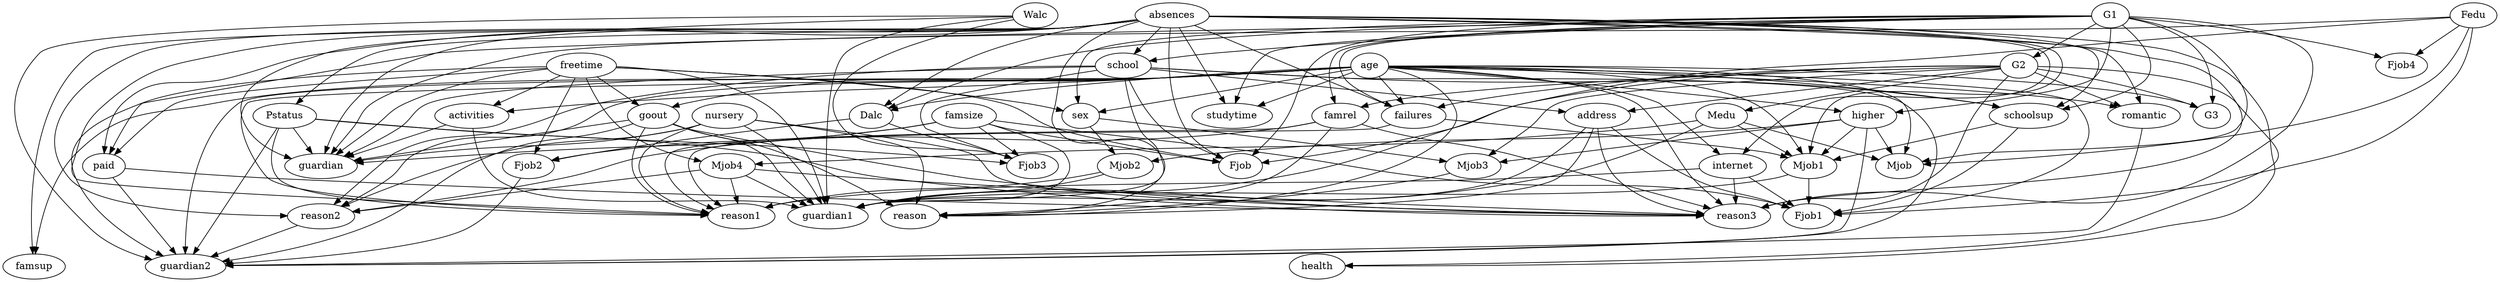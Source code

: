 strict digraph  {
famrel [bias="-1.5956992", dist_type=<causalnex.structure.pytorch.dist_type.ordinal.DistTypeOrdinal object at 0x7ff9a897a4d0>];
freetime [bias="-2.0457618", dist_type=<causalnex.structure.pytorch.dist_type.continuous.DistTypeContinuous object at 0x7ff9a897a7a0>];
goout [bias="-0.03914416", dist_type=<causalnex.structure.pytorch.dist_type.ordinal.DistTypeOrdinal object at 0x7ff9a897bdc0>];
Dalc [bias="0.039227102", dist_type=<causalnex.structure.pytorch.dist_type.ordinal.DistTypeOrdinal object at 0x7ff9a897bdf0>];
Walc [bias="-2.226402", dist_type=<causalnex.structure.pytorch.dist_type.ordinal.DistTypeOrdinal object at 0x7ff9a897a350>];
health [bias="-0.9251765", dist_type=<causalnex.structure.pytorch.dist_type.ordinal.DistTypeOrdinal object at 0x7ff9a897ac50>];
absences [bias="-0.50330824", dist_type=<causal_canvas.custom_distributions.tweedie.DistTypeTweedie object at 0x7ff9a8978c40>];
age [bias="-0.4657775", dist_type=<causal_canvas.custom_distributions.non_negative_bimodal.DistTypeNonNegBimodal object at 0x7ff9a8979e10>];
Medu [bias="-0.5817161", dist_type=<causalnex.structure.pytorch.dist_type.ordinal.DistTypeOrdinal object at 0x7ff9a8979ea0>];
Fedu [bias="-0.43287575", dist_type=<causalnex.structure.pytorch.dist_type.ordinal.DistTypeOrdinal object at 0x7ff9a89790c0>];
studytime [bias="0.060766533", dist_type=<causalnex.structure.pytorch.dist_type.ordinal.DistTypeOrdinal object at 0x7ff9a89786d0>];
failures [bias="0.0", dist_type=<causalnex.structure.pytorch.dist_type.ordinal.DistTypeOrdinal object at 0x7ff9a8979a50>];
sex [bias="0.0", dist_type=<causalnex.structure.pytorch.dist_type.binary.DistTypeBinary object at 0x7ff9a897bfa0>];
school [bias="0.1041656", dist_type=<causalnex.structure.pytorch.dist_type.binary.DistTypeBinary object at 0x7ff9a897be20>];
address [bias="-0.24671714", dist_type=<causalnex.structure.pytorch.dist_type.binary.DistTypeBinary object at 0x7ff9a8f23070>];
famsize [bias="1.5795132", dist_type=<causalnex.structure.pytorch.dist_type.binary.DistTypeBinary object at 0x7ff9aa20cd60>];
Pstatus [bias="2.1731572", dist_type=<causalnex.structure.pytorch.dist_type.binary.DistTypeBinary object at 0x7ff9aa20c6a0>];
schoolsup [bias="-0.11515046", dist_type=<causalnex.structure.pytorch.dist_type.binary.DistTypeBinary object at 0x7ff9aa20cb50>];
famsup [bias="0.057336967", dist_type=<causalnex.structure.pytorch.dist_type.binary.DistTypeBinary object at 0x7ff9aa20c1c0>];
paid [bias="-0.0028765888", dist_type=<causalnex.structure.pytorch.dist_type.binary.DistTypeBinary object at 0x7ff9aa20cdc0>];
activities [bias="-0.44708046", dist_type=<causalnex.structure.pytorch.dist_type.binary.DistTypeBinary object at 0x7ff9aa20c430>];
nursery [bias="2.2296278", dist_type=<causalnex.structure.pytorch.dist_type.binary.DistTypeBinary object at 0x7ff9aa20c340>];
higher [bias="2.0577197", dist_type=<causalnex.structure.pytorch.dist_type.binary.DistTypeBinary object at 0x7ff9aa20c3d0>];
internet [bias="-0.2662773", dist_type=<causalnex.structure.pytorch.dist_type.binary.DistTypeBinary object at 0x7ff9aa20e080>];
romantic [bias="0.6436663", dist_type=<causalnex.structure.pytorch.dist_type.binary.DistTypeBinary object at 0x7ff9aa20dd50>];
G1 [bias="0.5535551", dist_type=<causalnex.structure.pytorch.dist_type.continuous.DistTypeContinuous object at 0x7ff9aa20e290>];
G2 [bias="1.1208361", dist_type=<causalnex.structure.pytorch.dist_type.continuous.DistTypeContinuous object at 0x7ff9aa20dfc0>];
G3 [bias="-1.3137788", dist_type=<causalnex.structure.pytorch.dist_type.continuous.DistTypeContinuous object at 0x7ff9aa20ded0>];
Mjob [bias="0.2653842", dist_type=<causal_canvas.custom_distributions.categorical.DistTypeCategorical object at 0x7ff9a8979810>];
Mjob1 [bias="-0.80060446", dist_type=<causal_canvas.custom_distributions.categorical.DistTypeCategorical object at 0x7ff9a8979810>];
Mjob2 [bias="-0.581217", dist_type=<causal_canvas.custom_distributions.categorical.DistTypeCategorical object at 0x7ff9a8979810>];
Mjob3 [bias="-0.40608865", dist_type=<causal_canvas.custom_distributions.categorical.DistTypeCategorical object at 0x7ff9a8979810>];
Mjob4 [bias="0.035104666", dist_type=<causal_canvas.custom_distributions.categorical.DistTypeCategorical object at 0x7ff9a8979810>];
guardian [bias="0.021789609", dist_type=<causal_canvas.custom_distributions.categorical.DistTypeCategorical object at 0x7ff9aa20c280>];
guardian1 [bias="-0.31905192", dist_type=<causal_canvas.custom_distributions.categorical.DistTypeCategorical object at 0x7ff9aa20c280>];
guardian2 [bias="0.2715732", dist_type=<causal_canvas.custom_distributions.categorical.DistTypeCategorical object at 0x7ff9aa20c280>];
reason [bias="-0.28018752", dist_type=<causal_canvas.custom_distributions.categorical.DistTypeCategorical object at 0x7ff9aa20d6c0>];
reason1 [bias="-1.0477792", dist_type=<causal_canvas.custom_distributions.categorical.DistTypeCategorical object at 0x7ff9aa20d6c0>];
reason2 [bias="0.74244547", dist_type=<causal_canvas.custom_distributions.categorical.DistTypeCategorical object at 0x7ff9aa20d6c0>];
reason3 [bias="-0.86979026", dist_type=<causal_canvas.custom_distributions.categorical.DistTypeCategorical object at 0x7ff9aa20d6c0>];
Fjob [bias="0.24954504", dist_type=<causal_canvas.custom_distributions.categorical.DistTypeCategorical object at 0x7ff9a897bf40>];
Fjob1 [bias="-0.09084373", dist_type=<causal_canvas.custom_distributions.categorical.DistTypeCategorical object at 0x7ff9a897bf40>];
Fjob2 [bias="0.100225456", dist_type=<causal_canvas.custom_distributions.categorical.DistTypeCategorical object at 0x7ff9a897bf40>];
Fjob3 [bias="-0.16363493", dist_type=<causal_canvas.custom_distributions.categorical.DistTypeCategorical object at 0x7ff9a897bf40>];
Fjob4 [bias="-1.1098", dist_type=<causal_canvas.custom_distributions.categorical.DistTypeCategorical object at 0x7ff9a897bf40>];
famrel -> reason  [mean_effect="1.4018897", origin=learned, weight="-1.401889681816101"];
famrel -> reason1  [mean_effect="1.3708215", origin=learned, weight="-1.370821475982666"];
famrel -> reason2  [mean_effect="1.2626859", origin=learned, weight="-1.2626858949661255"];
famrel -> reason3  [mean_effect="1.2520638", origin=learned, weight="-1.23820960521698"];
freetime -> goout  [mean_effect="2.1844013", origin=learned, weight="2.184401273727417"];
freetime -> Fjob  [mean_effect="1.339913", origin=learned, weight="1.339913010597229"];
freetime -> sex  [mean_effect="1.0504907", origin=learned, weight="1.0504907369613647"];
freetime -> guardian  [mean_effect="2.9634373", origin=learned, weight="2.96343731880188"];
freetime -> paid  [mean_effect="1.1148542", origin=learned, weight="-1.1148542165756226"];
freetime -> activities  [mean_effect="1.0198598", origin=learned, weight="1.019859790802002"];
freetime -> Mjob4  [mean_effect="1.4676706", origin=learned, weight="1.4676705598831177"];
freetime -> Fjob2  [mean_effect="1.0302255", origin=learned, weight="1.0302255153656006"];
freetime -> guardian1  [mean_effect="2.8632233", origin=learned, weight="2.8632233142852783"];
freetime -> guardian2  [mean_effect="2.753111", origin=learned, weight="2.753110885620117"];
goout -> reason  [mean_effect="1.0077146", origin=learned, weight="1.0032007694244385"];
goout -> guardian  [mean_effect="1.5987412", origin=learned, weight="1.5987411737442017"];
goout -> reason1  [mean_effect="0.88839585", origin=learned, weight="0.8883958458900452"];
goout -> reason3  [mean_effect="0.94076097", origin=learned, weight="0.9127320647239685"];
goout -> guardian1  [mean_effect="1.6239134", origin=learned, weight="1.6239134073257446"];
goout -> guardian2  [mean_effect="1.29455", origin=learned, weight="1.2945499420166016"];
Dalc -> Fjob2  [mean_effect="0.8985838", origin=learned, weight="-0.8985838294029236"];
Dalc -> Fjob3  [mean_effect="1.1381364", origin=learned, weight="-1.1380807161331177"];
Walc -> guardian  [mean_effect="2.020782", origin=learned, weight="-2.020781993865967"];
Walc -> Fjob3  [mean_effect="0.8477819", origin=learned, weight="0.8395851850509644"];
Walc -> guardian1  [mean_effect="1.6891763", origin=learned, weight="-1.689176321029663"];
Walc -> guardian2  [mean_effect="1.5545752", origin=learned, weight="-1.5545752048492432"];
absences -> Dalc  [mean_effect="1.3377347", origin=learned, weight="1.3377346992492676"];
absences -> health  [mean_effect="0.8598408", origin=learned, weight="-0.8598408102989197"];
absences -> Fjob  [mean_effect="1.187265", origin=learned, weight="1.1872650384902954"];
absences -> studytime  [mean_effect="1.4636497", origin=learned, weight="-1.4636497497558594"];
absences -> failures  [mean_effect="1.8805176", origin=learned, weight="1.880517601966858"];
absences -> school  [mean_effect="4.0696387", origin=learned, weight="-4.069638729095459"];
absences -> Pstatus  [mean_effect="2.023869", origin=learned, weight="-2.023869037628174"];
absences -> reason  [mean_effect="2.5777333", origin=learned, weight="-2.577733278274536"];
absences -> guardian  [mean_effect="0.94570184", origin=learned, weight="-0.9457018375396729"];
absences -> schoolsup  [mean_effect="2.005309", origin=learned, weight="-2.0053091049194336"];
absences -> famsup  [mean_effect="0.93731755", origin=learned, weight="0.9373175501823425"];
absences -> paid  [mean_effect="1.2844294", origin=learned, weight="-1.2844294309616089"];
absences -> internet  [mean_effect="0.97729295", origin=learned, weight="0.9772929549217224"];
absences -> romantic  [mean_effect="0.9334718", origin=learned, weight="0.9334717988967896"];
absences -> Mjob1  [mean_effect="2.992636", origin=learned, weight="-2.99263596534729"];
absences -> reason1  [mean_effect="1.2497969", origin=learned, weight="-1.2497968673706055"];
absences -> reason2  [mean_effect="3.356454", origin=learned, weight="-3.3564538955688477"];
absences -> reason3  [mean_effect="1.2631851", origin=learned, weight="-1.2631851434707642"];
age -> goout  [mean_effect="0.9260651", origin=learned, weight="0.9260650873184204"];
age -> Dalc  [mean_effect="1.0304956", origin=learned, weight="1.0304956436157227"];
age -> Mjob  [mean_effect="1.3288897", origin=learned, weight="1.3288897275924683"];
age -> studytime  [mean_effect="0.9976382", origin=learned, weight="0.9976382255554199"];
age -> failures  [mean_effect="3.9489768", origin=learned, weight="3.948976755142212"];
age -> sex  [mean_effect="1.2997736", origin=learned, weight="-1.2997735738754272"];
age -> reason  [mean_effect="2.37163", origin=learned, weight="-2.3716299533843994"];
age -> schoolsup  [mean_effect="3.3988352", origin=learned, weight="-3.3988351821899414"];
age -> famsup  [mean_effect="0.89644456", origin=learned, weight="-0.89644455909729"];
age -> activities  [mean_effect="0.96704406", origin=learned, weight="-0.9670440554618835"];
age -> higher  [mean_effect="3.7368658", origin=learned, weight="-3.736865758895874"];
age -> internet  [mean_effect="1.1386095", origin=learned, weight="1.138609528541565"];
age -> romantic  [mean_effect="1.305311", origin=learned, weight="1.3053109645843506"];
age -> G3  [mean_effect="1.4331472", origin=learned, weight="0.9048916697502136"];
age -> Mjob1  [mean_effect="2.0722318", origin=learned, weight="-2.0722317695617676"];
age -> Fjob1  [mean_effect="2.891438", origin=learned, weight="-2.8914380073547363"];
age -> reason1  [mean_effect="1.2645066", origin=learned, weight="-1.2645065784454346"];
age -> reason2  [mean_effect="2.314455", origin=learned, weight="-2.314455032348633"];
age -> reason3  [mean_effect="1.2451552", origin=learned, weight="-1.2451552152633667"];
age -> guardian2  [mean_effect="9.004442", origin=learned, weight="9.00444221496582"];
Medu -> Mjob  [mean_effect="1.391506", origin=learned, weight="-1.3915059566497803"];
Medu -> Mjob1  [mean_effect="0.83521795", origin=learned, weight="0.8352179527282715"];
Medu -> Mjob4  [mean_effect="1.5430845", origin=learned, weight="1.5430845022201538"];
Medu -> guardian1  [mean_effect="0.82304394", origin=learned, weight="0.823043942451477"];
Fedu -> Mjob  [mean_effect="0.91069126", origin=learned, weight="0.9106912612915039"];
Fedu -> guardian  [mean_effect="1.1804206", origin=learned, weight="-1.1804206371307373"];
Fedu -> Fjob1  [mean_effect="1.1600577", origin=learned, weight="1.1600576639175415"];
Fedu -> Fjob4  [mean_effect="0.8239022", origin=learned, weight="0.8239021897315979"];
Fedu -> guardian1  [mean_effect="1.7905934", origin=learned, weight="-1.7905933856964111"];
failures -> Mjob1  [mean_effect="0.81443554", origin=learned, weight="0.8144355416297913"];
failures -> reason1  [mean_effect="0.868735", origin=learned, weight="-0.8687350153923035"];
sex -> Mjob2  [mean_effect="0.97897923", origin=learned, weight="0.978979229927063"];
sex -> Mjob3  [mean_effect="0.88667756", origin=learned, weight="0.8866775631904602"];
school -> Fjob  [mean_effect="1.6211687", origin=learned, weight="1.6211687326431274"];
school -> address  [mean_effect="0.960051", origin=learned, weight="-0.9600510001182556"];
school -> guardian  [mean_effect="1.9991683", origin=learned, weight="-1.9991682767868042"];
school -> schoolsup  [mean_effect="0.97893554", origin=learned, weight="-0.9789355397224426"];
school -> Fjob3  [mean_effect="1.3107874", origin=learned, weight="1.3107874393463135"];
school -> reason2  [mean_effect="0.831485", origin=learned, weight="0.8314849734306335"];
school -> guardian1  [mean_effect="2.44315", origin=learned, weight="-2.4406843185424805"];
school -> guardian2  [mean_effect="1.555249", origin=learned, weight="-1.5552489757537842"];
address -> reason  [mean_effect="0.8545114", origin=learned, weight="-0.8545113801956177"];
address -> Fjob1  [mean_effect="0.8325642", origin=learned, weight="0.8325641751289368"];
address -> reason3  [mean_effect="1.571777", origin=learned, weight="-1.5717769861221313"];
address -> guardian1  [mean_effect="0.8936855", origin=learned, weight="-0.893685519695282"];
famsize -> Fjob  [mean_effect="2.4057918", origin=learned, weight="2.405791759490967"];
famsize -> guardian  [mean_effect="1.4362183", origin=learned, weight="1.43621826171875"];
famsize -> Fjob1  [mean_effect="2.791674", origin=learned, weight="2.7916738986968994"];
famsize -> Fjob2  [mean_effect="2.7017283", origin=learned, weight="2.701728343963623"];
famsize -> Fjob3  [mean_effect="2.1621153", origin=learned, weight="2.1621153354644775"];
famsize -> guardian1  [mean_effect="1.1992176", origin=learned, weight="1.1988288164138794"];
Pstatus -> guardian  [mean_effect="1.8999462", origin=learned, weight="1.8999462127685547"];
Pstatus -> Fjob3  [mean_effect="1.1204084", origin=learned, weight="1.1204084157943726"];
Pstatus -> reason1  [mean_effect="1.1374209", origin=learned, weight="-1.137420892715454"];
Pstatus -> reason3  [mean_effect="1.0917623", origin=learned, weight="-1.0917623043060303"];
Pstatus -> guardian2  [mean_effect="1.2612334", origin=learned, weight="-1.2612334489822388"];
schoolsup -> Mjob1  [mean_effect="1.2011857", origin=learned, weight="-1.201185703277588"];
schoolsup -> Fjob1  [mean_effect="0.8846104", origin=learned, weight="0.8846104145050049"];
paid -> reason3  [mean_effect="1.08088", origin=learned, weight="-1.080880045890808"];
paid -> guardian2  [mean_effect="0.84412235", origin=learned, weight="0.8441223502159119"];
activities -> guardian  [mean_effect="1.1739974", origin=learned, weight="-1.173997402191162"];
activities -> guardian1  [mean_effect="0.8925358", origin=learned, weight="-0.887384295463562"];
nursery -> reason  [mean_effect="1.1233969", origin=learned, weight="-1.123396873474121"];
nursery -> guardian  [mean_effect="1.267292", origin=learned, weight="1.2672920227050781"];
nursery -> reason1  [mean_effect="1.0258526", origin=learned, weight="-1.0258525609970093"];
nursery -> reason2  [mean_effect="1.0673252", origin=learned, weight="-1.067325234413147"];
nursery -> reason3  [mean_effect="0.86899674", origin=learned, weight="-0.8689967393875122"];
nursery -> guardian1  [mean_effect="1.2478051", origin=learned, weight="1.247805118560791"];
higher -> Mjob  [mean_effect="0.9544288", origin=learned, weight="0.9544287919998169"];
higher -> Mjob1  [mean_effect="2.3580084", origin=learned, weight="2.35800838470459"];
higher -> Mjob2  [mean_effect="1.2251601", origin=learned, weight="1.2251601219177246"];
higher -> Mjob3  [mean_effect="1.0852506", origin=learned, weight="1.0852506160736084"];
higher -> guardian2  [mean_effect="1.0589426", origin=learned, weight="-1.0589425563812256"];
internet -> Fjob1  [mean_effect="0.91636", origin=learned, weight="-0.9163600206375122"];
internet -> reason1  [mean_effect="1.0643221", origin=learned, weight="1.0643221139907837"];
internet -> reason3  [mean_effect="1.1166973", origin=learned, weight="1.1166973114013672"];
romantic -> guardian2  [mean_effect="0.8171933", origin=learned, weight="0.817193329334259"];
G1 -> famrel  [mean_effect="0.90519905", origin=learned, weight="-0.9051990509033203"];
G1 -> Dalc  [mean_effect="1.3180431", origin=learned, weight="-1.3180431127548218"];
G1 -> Mjob  [mean_effect="2.475876", origin=learned, weight="-2.4758760929107666"];
G1 -> Fjob  [mean_effect="1.1006372", origin=learned, weight="-1.1006371974945068"];
G1 -> studytime  [mean_effect="1.4700304", origin=learned, weight="1.470030426979065"];
G1 -> failures  [mean_effect="4.09953", origin=learned, weight="-4.099530220031738"];
G1 -> sex  [mean_effect="0.813656", origin=learned, weight="-0.8136559724807739"];
G1 -> school  [mean_effect="3.9010577", origin=learned, weight="-3.901057720184326"];
G1 -> schoolsup  [mean_effect="4.50291", origin=learned, weight="-4.502910137176514"];
G1 -> paid  [mean_effect="2.1576493", origin=learned, weight="-2.157649278640747"];
G1 -> higher  [mean_effect="7.84294", origin=learned, weight="7.842939853668213"];
G1 -> G2  [mean_effect="0.83210605", origin=learned, weight="0.8321060538291931"];
G1 -> G3  [mean_effect="3.151279", origin=learned, weight="3.1512789726257324"];
G1 -> Fjob4  [mean_effect="1.6431588", origin=learned, weight="1.6431587934494019"];
G1 -> reason3  [mean_effect="1.25264", origin=learned, weight="1.2526400089263916"];
G2 -> famrel  [mean_effect="1.5012907", origin=learned, weight="1.5012906789779663"];
G2 -> health  [mean_effect="1.6149875", origin=learned, weight="-1.6149874925613403"];
G2 -> Medu  [mean_effect="1.118891", origin=learned, weight="1.1188910007476807"];
G2 -> Fjob  [mean_effect="1.3357565", origin=learned, weight="1.335756540298462"];
G2 -> failures  [mean_effect="4.8629775", origin=learned, weight="-4.862977504730225"];
G2 -> address  [mean_effect="1.5631574", origin=learned, weight="1.5631574392318726"];
G2 -> romantic  [mean_effect="1.4649113", origin=learned, weight="-1.4649113416671753"];
G2 -> G3  [mean_effect="14.276971", origin=learned, weight="14.276970863342285"];
G2 -> Mjob3  [mean_effect="0.9851674", origin=learned, weight="-0.985167384147644"];
G2 -> reason3  [mean_effect="1.0490206", origin=learned, weight="1.0490206480026245"];
Mjob1 -> Fjob1  [mean_effect="1.2536498", origin=learned, weight="1.2536498308181763"];
Mjob1 -> guardian1  [mean_effect="1.0131356", origin=learned, weight="-1.013135552406311"];
Mjob2 -> reason1  [mean_effect="0.8864673", origin=learned, weight="0.8864672780036926"];
Mjob2 -> guardian1  [mean_effect="0.81748825", origin=learned, weight="-0.8174882531166077"];
Mjob3 -> reason  [mean_effect="0.8199496", origin=learned, weight="0.8199496269226074"];
Mjob4 -> reason1  [mean_effect="0.8420683", origin=learned, weight="-0.8420683145523071"];
Mjob4 -> reason2  [mean_effect="0.9750061", origin=learned, weight="-0.975006103515625"];
Mjob4 -> reason3  [mean_effect="1.2625967", origin=learned, weight="-1.2625967264175415"];
Mjob4 -> guardian1  [mean_effect="0.9781792", origin=learned, weight="0.9781792163848877"];
reason2 -> guardian2  [mean_effect="1.7530756", origin=learned, weight="-1.7530755996704102"];
Fjob2 -> guardian2  [mean_effect="1.0535328", origin=learned, weight="1.0535328388214111"];
}
